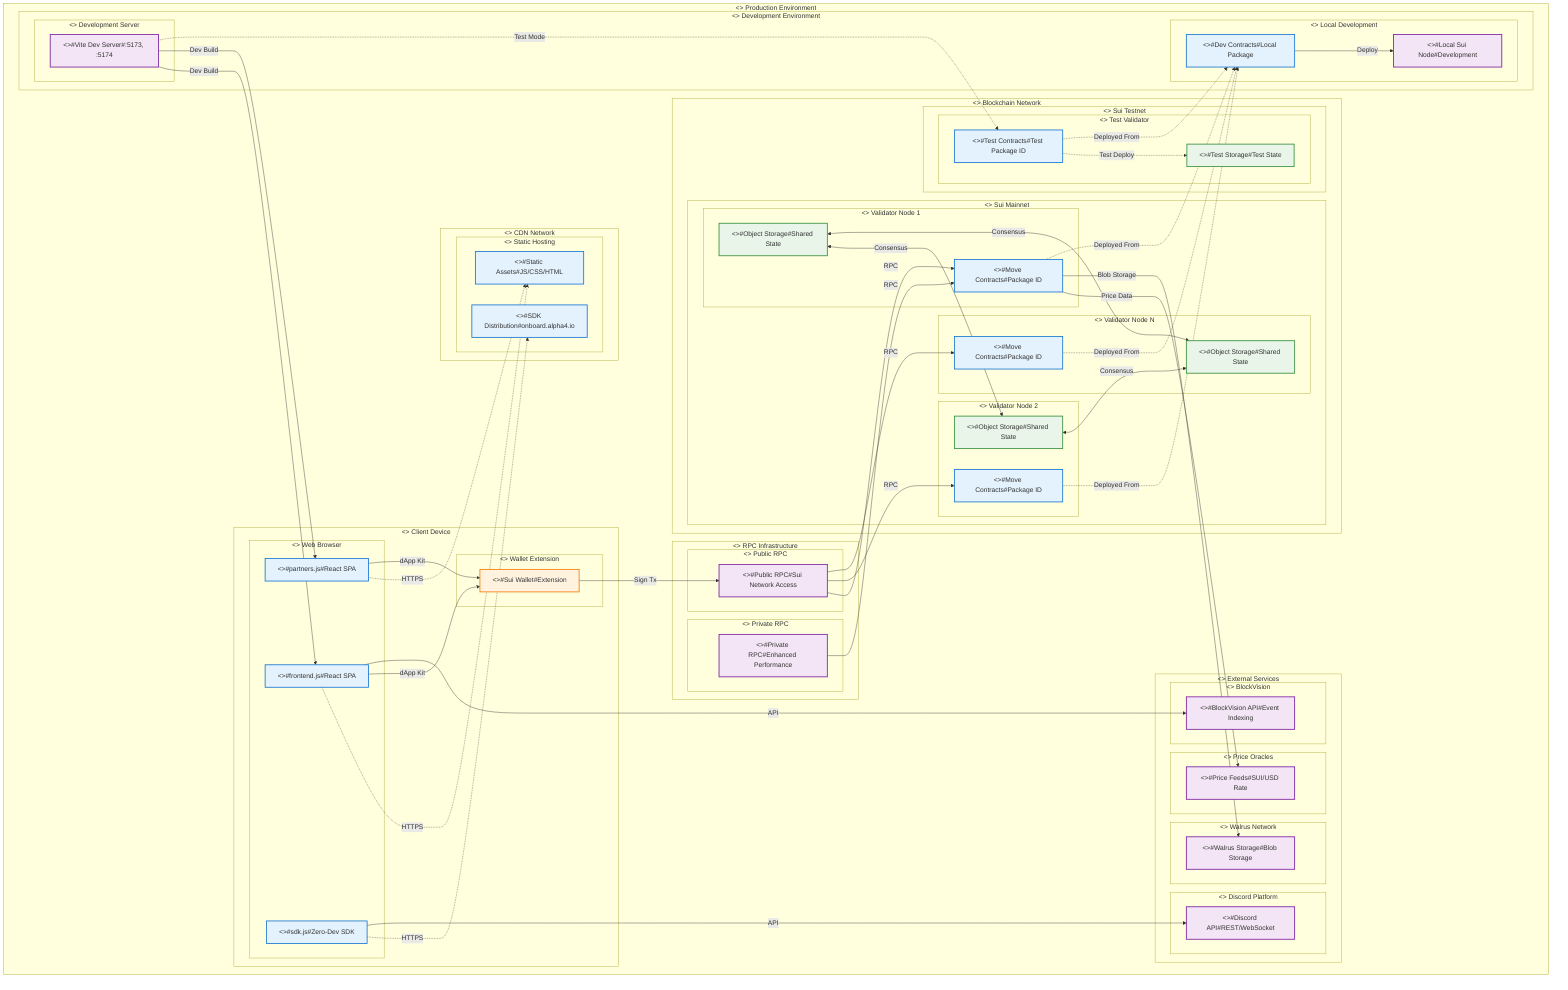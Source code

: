 graph TB
    %% UML Deployment Diagram - Alpha Points Protocol
    %% Following UML 2.5 Standards for Deployment Architecture
    
    subgraph "<<deployment>> Production Environment"
        
        subgraph "<<node>> Client Device"
            subgraph "<<execution environment>> Web Browser"
                FrontendArtifact["<<artifact>>#frontend.js#React SPA"]
                PartnersArtifact["<<artifact>>#partners.js#React SPA"]
                SDKArtifact["<<artifact>>#sdk.js#Zero-Dev SDK"]
            end
            
            subgraph "<<execution environment>> Wallet Extension"
                WalletExt["<<component>>#Sui Wallet#Extension"]
            end
        end
        
        subgraph "<<node>> CDN Network"
            subgraph "<<execution environment>> Static Hosting"
                StaticAssets["<<artifact>>#Static Assets#JS/CSS/HTML"]
                SDKDistribution["<<artifact>>#SDK Distribution#onboard.alpha4.io"]
            end
        end
        
        subgraph "<<node>> Blockchain Network"
            subgraph "<<execution environment>> Sui Mainnet"
                subgraph "<<device>> Validator Node 1"
                    MoveContracts1["<<artifact>>#Move Contracts#Package ID"]
                    StateStore1["<<database>>#Object Storage#Shared State"]
                end
                
                subgraph "<<device>> Validator Node 2"
                    MoveContracts2["<<artifact>>#Move Contracts#Package ID"]
                    StateStore2["<<database>>#Object Storage#Shared State"]
                end
                
                subgraph "<<device>> Validator Node N"
                    MoveContractsN["<<artifact>>#Move Contracts#Package ID"]
                    StateStoreN["<<database>>#Object Storage#Shared State"]
                end
            end
            
            subgraph "<<execution environment>> Sui Testnet"
                subgraph "<<device>> Test Validator"
                    TestContracts["<<artifact>>#Test Contracts#Test Package ID"]
                    TestStateStore["<<database>>#Test Storage#Test State"]
                end
            end
        end
        
        subgraph "<<node>> External Services"
            subgraph "<<execution environment>> Discord Platform"
                DiscordAPI["<<service>>#Discord API#REST/WebSocket"]
            end
            
            subgraph "<<execution environment>> BlockVision"
                BlockVisionAPI["<<service>>#BlockVision API#Event Indexing"]
            end
            
            subgraph "<<execution environment>> Price Oracles"
                PriceFeeds["<<service>>#Price Feeds#SUI/USD Rate"]
            end
            
            subgraph "<<execution environment>> Walrus Network"
                WalrusStorage["<<service>>#Walrus Storage#Blob Storage"]
            end
        end
        
        subgraph "<<node>> RPC Infrastructure"
            subgraph "<<execution environment>> Public RPC"
                PublicRPC["<<service>>#Public RPC#Sui Network Access"]
            end
            
            subgraph "<<execution environment>> Private RPC"
                PrivateRPC["<<service>>#Private RPC#Enhanced Performance"]
            end
        end
        
        subgraph "<<node>> Development Environment"
            subgraph "<<execution environment>> Local Development"
                LocalNode["<<service>>#Local Sui Node#Development"]
                DevContracts["<<artifact>>#Dev Contracts#Local Package"]
            end
            
            subgraph "<<execution environment>> Development Server"
                ViteServer["<<service>>#Vite Dev Server#:5173, :5174"]
            end
        end
    end
    
    %% Protocol Connections
    FrontendArtifact -.->|HTTPS| StaticAssets
    PartnersArtifact -.->|HTTPS| StaticAssets
    SDKArtifact -.->|HTTPS| SDKDistribution
    
    %% Wallet Connections
    FrontendArtifact -->|dApp Kit| WalletExt
    PartnersArtifact -->|dApp Kit| WalletExt
    WalletExt -->|Sign Tx| PublicRPC
    
    %% Blockchain Connections
    PublicRPC -->|RPC| MoveContracts1
    PublicRPC -->|RPC| MoveContracts2
    PublicRPC -->|RPC| MoveContractsN
    PrivateRPC -->|RPC| MoveContracts1
    
    %% State Replication
    StateStore1 <-->|Consensus| StateStore2
    StateStore2 <-->|Consensus| StateStoreN
    StateStore1 <-->|Consensus| StateStoreN
    
    %% External Service Connections
    SDKArtifact -->|API| DiscordAPI
    FrontendArtifact -->|API| BlockVisionAPI
    MoveContracts1 -->|Price Data| PriceFeeds
    MoveContracts1 -->|Blob Storage| WalrusStorage
    
    %% Development Connections
    ViteServer -->|Dev Build| FrontendArtifact
    ViteServer -->|Dev Build| PartnersArtifact
    DevContracts -->|Deploy| LocalNode
    
    %% Test Environment
    TestContracts -.->|Test Deploy| TestStateStore
    ViteServer -.->|Test Mode| TestContracts
    
    %% Deployment Dependencies
    MoveContracts1 -.->|Deployed From| DevContracts
    MoveContracts2 -.->|Deployed From| DevContracts
    MoveContractsN -.->|Deployed From| DevContracts
    TestContracts -.->|Deployed From| DevContracts
    
    %% Styling for UML Compliance
    classDef artifact fill:#e3f2fd,stroke:#1976d2,stroke-width:2px
    classDef service fill:#f3e5f5,stroke:#7b1fa2,stroke-width:2px
    classDef database fill:#e8f5e8,stroke:#388e3c,stroke-width:2px
    classDef component fill:#fff3e0,stroke:#f57c00,stroke-width:2px
    classDef device fill:#fce4ec,stroke:#c2185b,stroke-width:2px
    classDef node fill:#f1f8e9,stroke:#558b2f,stroke-width:3px
    classDef environment fill:#ede7f6,stroke:#512da8,stroke-width:2px
    
    class FrontendArtifact,PartnersArtifact,SDKArtifact,StaticAssets,SDKDistribution,MoveContracts1,MoveContracts2,MoveContractsN,TestContracts,DevContracts artifact
    class DiscordAPI,BlockVisionAPI,PriceFeeds,WalrusStorage,PublicRPC,PrivateRPC,LocalNode,ViteServer service
    class StateStore1,StateStore2,StateStoreN,TestStateStore database
    class WalletExt component